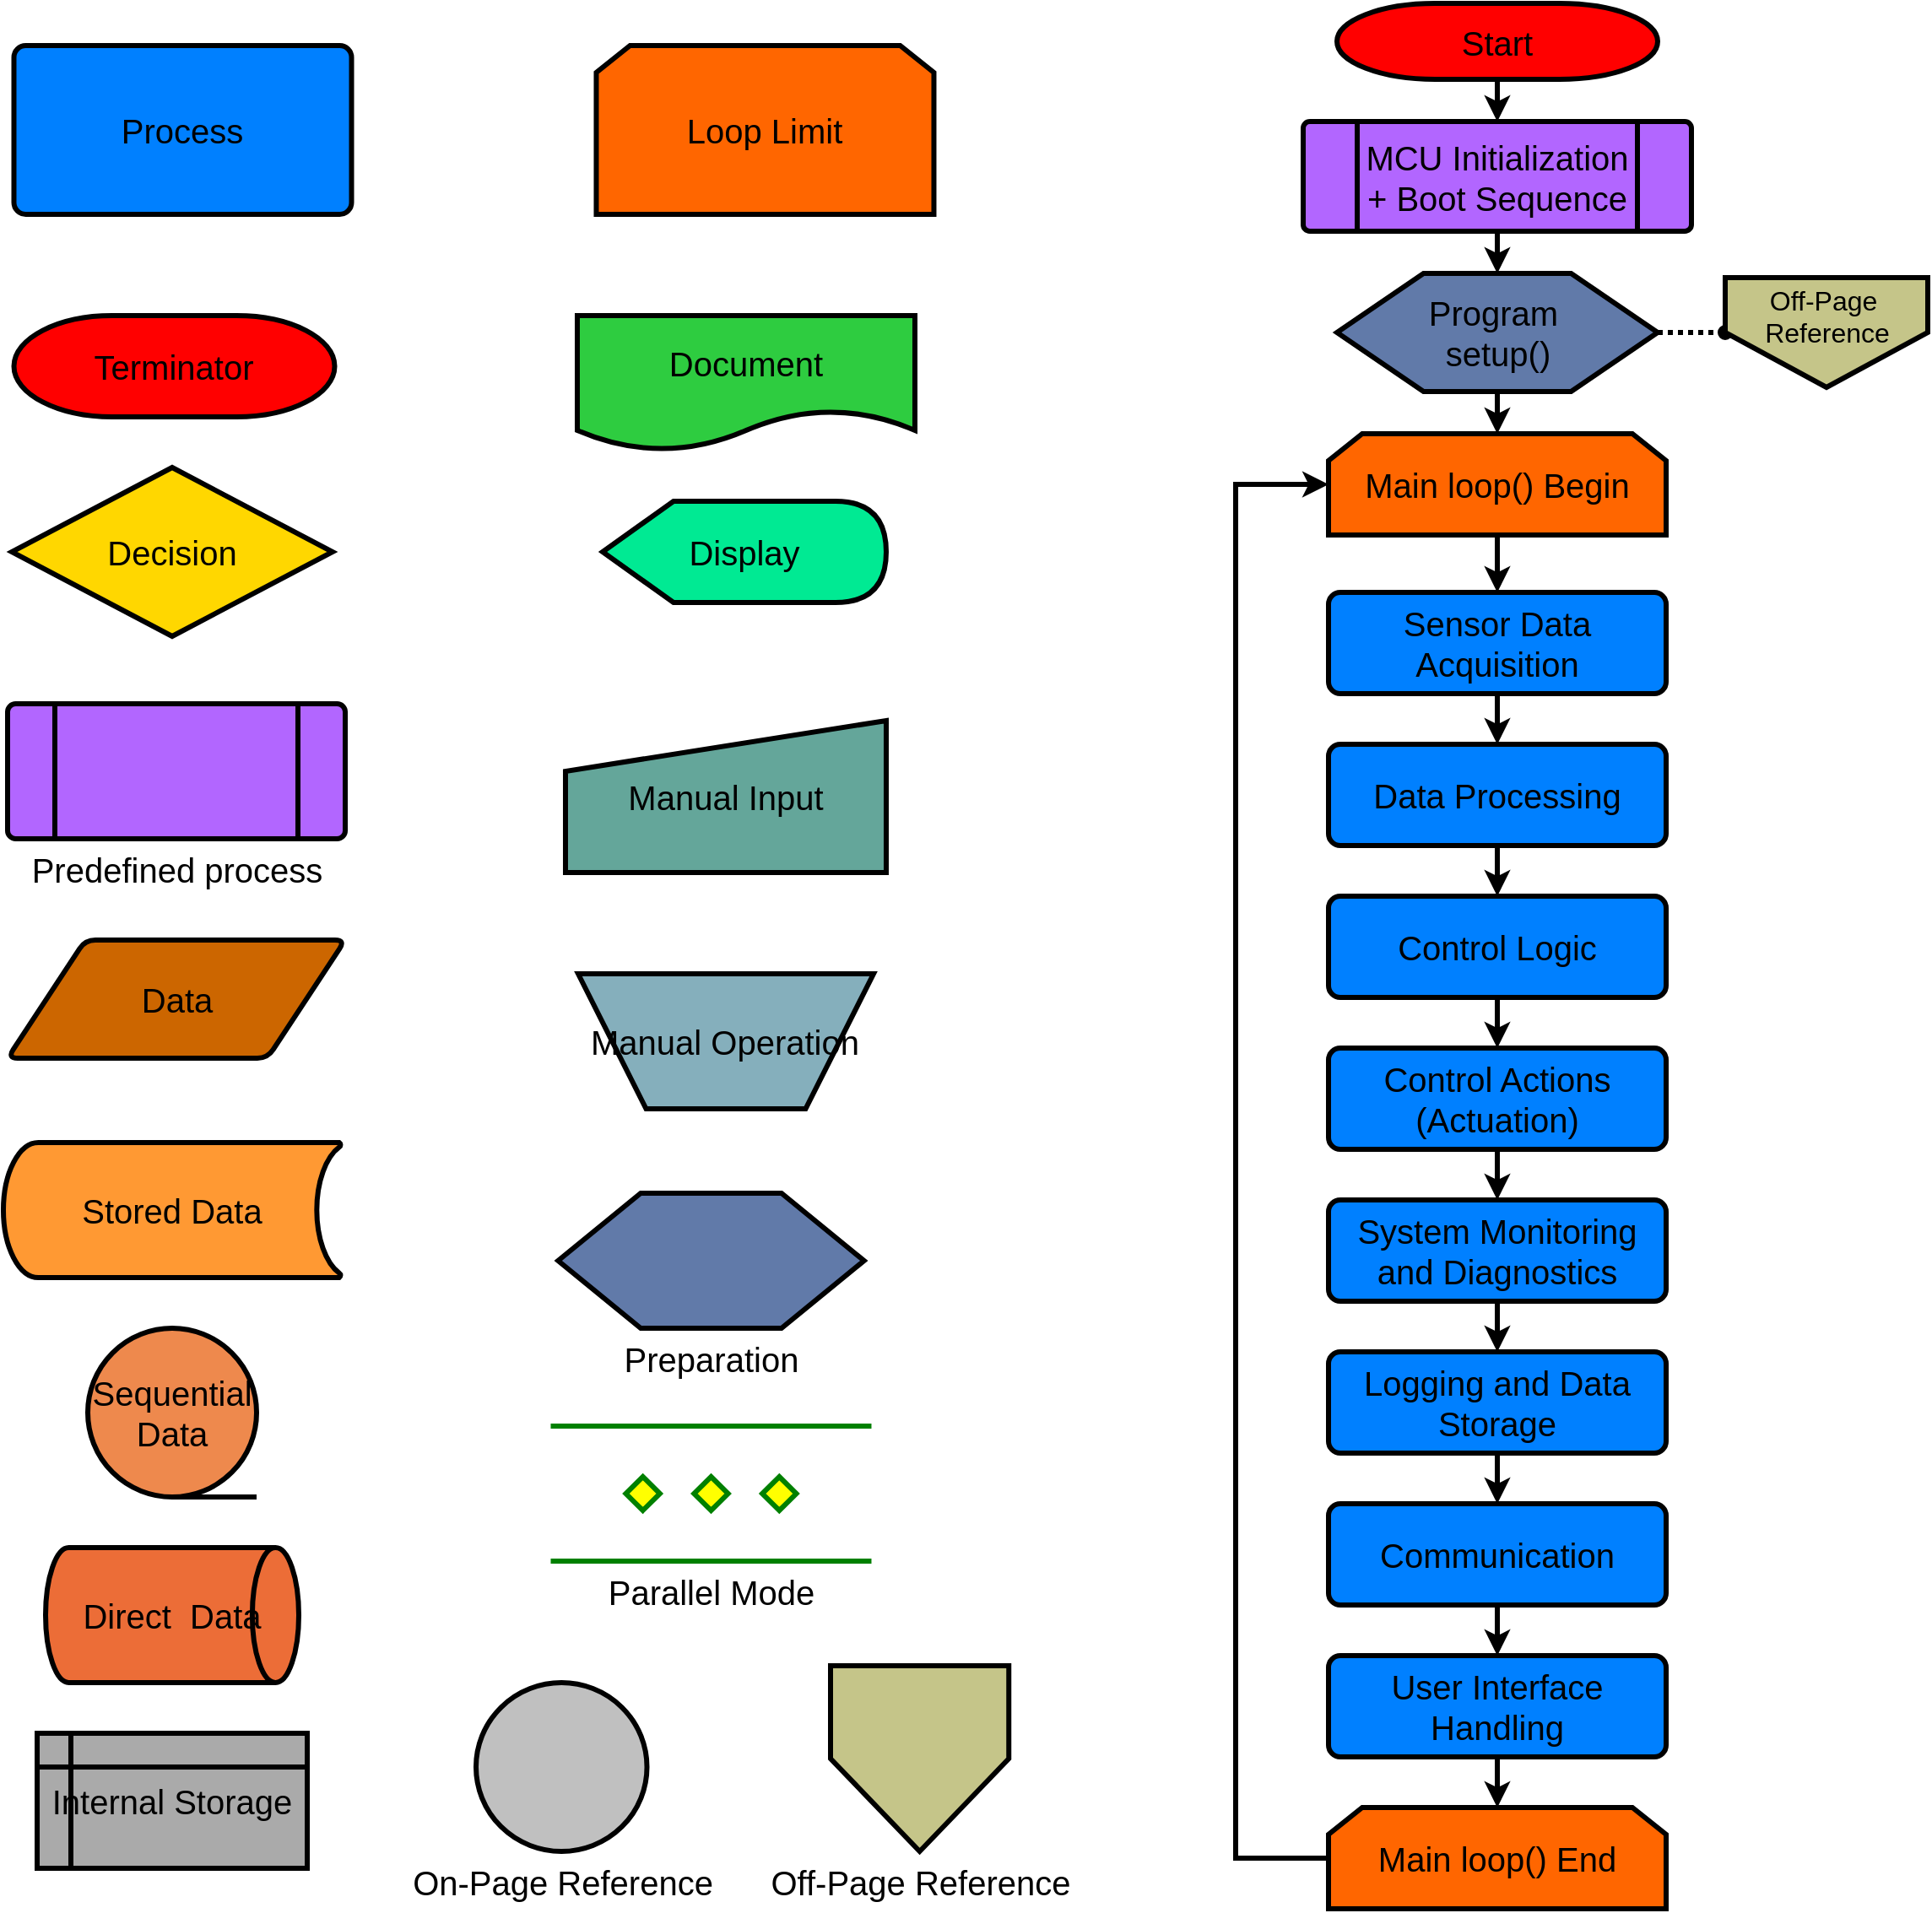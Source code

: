 <mxfile version="24.4.3" type="github">
  <diagram id="C5RBs43oDa-KdzZeNtuy" name="Page-1">
    <mxGraphModel dx="3434" dy="1356" grid="1" gridSize="10" guides="1" tooltips="1" connect="1" arrows="1" fold="1" page="1" pageScale="1" pageWidth="827" pageHeight="1169" math="0" shadow="0">
      <root>
        <mxCell id="WIyWlLk6GJQsqaUBKTNV-0" />
        <mxCell id="WIyWlLk6GJQsqaUBKTNV-1" parent="WIyWlLk6GJQsqaUBKTNV-0" />
        <mxCell id="PVl7Sja935Xg6KJZl59h-0" value="Process" style="rounded=1;whiteSpace=wrap;html=1;absoluteArcSize=1;arcSize=14;strokeWidth=3;fillColor=#0080ff;fontSize=20;" vertex="1" parent="WIyWlLk6GJQsqaUBKTNV-1">
          <mxGeometry x="-693.75" y="45" width="200" height="100" as="geometry" />
        </mxCell>
        <mxCell id="PVl7Sja935Xg6KJZl59h-1" value="&lt;div style=&quot;font-size: 20px;&quot;&gt;Terminator&lt;/div&gt;" style="strokeWidth=3;html=1;shape=mxgraph.flowchart.terminator;whiteSpace=wrap;fillColor=#ff0000;fillStyle=auto;fontSize=20;" vertex="1" parent="WIyWlLk6GJQsqaUBKTNV-1">
          <mxGeometry x="-693.75" y="205" width="190" height="60" as="geometry" />
        </mxCell>
        <mxCell id="PVl7Sja935Xg6KJZl59h-2" value="Decision" style="strokeWidth=3;html=1;shape=mxgraph.flowchart.decision;whiteSpace=wrap;fillColor=#FFD700;fontSize=20;" vertex="1" parent="WIyWlLk6GJQsqaUBKTNV-1">
          <mxGeometry x="-695" y="295" width="190" height="100" as="geometry" />
        </mxCell>
        <mxCell id="PVl7Sja935Xg6KJZl59h-3" value="Document" style="shape=document;whiteSpace=wrap;html=1;boundedLbl=1;fillColor=#2ECC40;fontSize=20;strokeWidth=3;" vertex="1" parent="WIyWlLk6GJQsqaUBKTNV-1">
          <mxGeometry x="-360.01" y="205" width="200" height="80" as="geometry" />
        </mxCell>
        <mxCell id="PVl7Sja935Xg6KJZl59h-4" value="Predefined process" style="verticalLabelPosition=bottom;verticalAlign=top;html=1;shape=process;whiteSpace=wrap;rounded=1;size=0.14;arcSize=6;fillColor=#B266FF;fontSize=20;strokeWidth=3;" vertex="1" parent="WIyWlLk6GJQsqaUBKTNV-1">
          <mxGeometry x="-697.5" y="435" width="200" height="80" as="geometry" />
        </mxCell>
        <mxCell id="PVl7Sja935Xg6KJZl59h-5" value="Data" style="shape=parallelogram;html=1;strokeWidth=3;perimeter=parallelogramPerimeter;whiteSpace=wrap;rounded=1;arcSize=12;size=0.23;fillColor=#CC6600;fontSize=20;" vertex="1" parent="WIyWlLk6GJQsqaUBKTNV-1">
          <mxGeometry x="-697.5" y="575" width="200" height="70" as="geometry" />
        </mxCell>
        <mxCell id="PVl7Sja935Xg6KJZl59h-6" value="Stored Data" style="strokeWidth=3;html=1;shape=mxgraph.flowchart.stored_data;whiteSpace=wrap;fillColor=#FF9933;fontSize=20;" vertex="1" parent="WIyWlLk6GJQsqaUBKTNV-1">
          <mxGeometry x="-700" y="695" width="200" height="80" as="geometry" />
        </mxCell>
        <mxCell id="PVl7Sja935Xg6KJZl59h-7" value="Internal Storage" style="shape=internalStorage;whiteSpace=wrap;html=1;backgroundOutline=1;fillColor=#AAAAAA;fontSize=20;strokeWidth=3;" vertex="1" parent="WIyWlLk6GJQsqaUBKTNV-1">
          <mxGeometry x="-680" y="1045" width="160" height="80" as="geometry" />
        </mxCell>
        <mxCell id="PVl7Sja935Xg6KJZl59h-8" value="Direct&amp;nbsp; Data" style="strokeWidth=3;html=1;shape=mxgraph.flowchart.direct_data;whiteSpace=wrap;fillColor=#ec6d37;fontSize=20;" vertex="1" parent="WIyWlLk6GJQsqaUBKTNV-1">
          <mxGeometry x="-675" y="935" width="150" height="80" as="geometry" />
        </mxCell>
        <mxCell id="PVl7Sja935Xg6KJZl59h-9" value="Manual Input" style="shape=manualInput;whiteSpace=wrap;html=1;fillColor=#64A69A;fontSize=20;strokeWidth=3;" vertex="1" parent="WIyWlLk6GJQsqaUBKTNV-1">
          <mxGeometry x="-367.01" y="445" width="190" height="90" as="geometry" />
        </mxCell>
        <mxCell id="PVl7Sja935Xg6KJZl59h-10" value="Display" style="shape=display;whiteSpace=wrap;html=1;fillColor=#00ea93;fontSize=20;strokeWidth=3;" vertex="1" parent="WIyWlLk6GJQsqaUBKTNV-1">
          <mxGeometry x="-345.01" y="315" width="168" height="60" as="geometry" />
        </mxCell>
        <mxCell id="PVl7Sja935Xg6KJZl59h-11" value="Manual Operation" style="verticalLabelPosition=middle;verticalAlign=middle;html=1;shape=trapezoid;perimeter=trapezoidPerimeter;whiteSpace=wrap;size=0.23;arcSize=10;flipV=1;labelPosition=center;align=center;fillColor=#85afbc;fontSize=20;strokeWidth=3;" vertex="1" parent="WIyWlLk6GJQsqaUBKTNV-1">
          <mxGeometry x="-359.51" y="595" width="175" height="80" as="geometry" />
        </mxCell>
        <mxCell id="PVl7Sja935Xg6KJZl59h-12" value="Preparation" style="verticalLabelPosition=bottom;verticalAlign=top;html=1;shape=hexagon;perimeter=hexagonPerimeter2;arcSize=6;size=0.27;fillColor=#617aa9;fontSize=20;strokeWidth=3;" vertex="1" parent="WIyWlLk6GJQsqaUBKTNV-1">
          <mxGeometry x="-371.38" y="725" width="181.25" height="80" as="geometry" />
        </mxCell>
        <mxCell id="PVl7Sja935Xg6KJZl59h-13" value="Parallel Mode" style="verticalLabelPosition=bottom;verticalAlign=top;html=1;shape=mxgraph.flowchart.parallel_mode;pointerEvents=1;strokeWidth=3;strokeColor=#008000;fontSize=20;" vertex="1" parent="WIyWlLk6GJQsqaUBKTNV-1">
          <mxGeometry x="-375.76" y="863" width="190" height="80" as="geometry" />
        </mxCell>
        <mxCell id="PVl7Sja935Xg6KJZl59h-15" value="On-Page Reference" style="verticalLabelPosition=bottom;verticalAlign=top;html=1;shape=mxgraph.flowchart.on-page_reference;fillColor=#c0c0c0;fontSize=20;strokeWidth=3;" vertex="1" parent="WIyWlLk6GJQsqaUBKTNV-1">
          <mxGeometry x="-420" y="1015" width="101.25" height="100" as="geometry" />
        </mxCell>
        <mxCell id="PVl7Sja935Xg6KJZl59h-16" value="Off-Page Reference" style="verticalLabelPosition=bottom;verticalAlign=top;html=1;shape=offPageConnector;rounded=0;size=0.5;fillColor=#c5c589;fontSize=20;strokeWidth=3;" vertex="1" parent="WIyWlLk6GJQsqaUBKTNV-1">
          <mxGeometry x="-210" y="1005" width="105.62" height="110" as="geometry" />
        </mxCell>
        <mxCell id="PVl7Sja935Xg6KJZl59h-17" value="Sequential &lt;br style=&quot;font-size: 20px;&quot;&gt;Data" style="strokeWidth=3;html=1;shape=mxgraph.flowchart.sequential_data;whiteSpace=wrap;fillColor=#EE894D;fontSize=20;" vertex="1" parent="WIyWlLk6GJQsqaUBKTNV-1">
          <mxGeometry x="-650" y="805" width="100" height="100" as="geometry" />
        </mxCell>
        <mxCell id="PVl7Sja935Xg6KJZl59h-20" value="" style="edgeStyle=orthogonalEdgeStyle;rounded=0;orthogonalLoop=1;jettySize=auto;html=1;strokeWidth=3;" edge="1" parent="WIyWlLk6GJQsqaUBKTNV-1" source="PVl7Sja935Xg6KJZl59h-18" target="PVl7Sja935Xg6KJZl59h-19">
          <mxGeometry relative="1" as="geometry" />
        </mxCell>
        <mxCell id="PVl7Sja935Xg6KJZl59h-18" value="Start" style="strokeWidth=3;html=1;shape=mxgraph.flowchart.terminator;whiteSpace=wrap;fillColor=#ff0000;fillStyle=auto;fontSize=20;" vertex="1" parent="WIyWlLk6GJQsqaUBKTNV-1">
          <mxGeometry x="90" y="20" width="190" height="45" as="geometry" />
        </mxCell>
        <mxCell id="PVl7Sja935Xg6KJZl59h-33" value="" style="edgeStyle=orthogonalEdgeStyle;rounded=0;orthogonalLoop=1;jettySize=auto;html=1;strokeWidth=3;" edge="1" parent="WIyWlLk6GJQsqaUBKTNV-1" source="PVl7Sja935Xg6KJZl59h-19" target="PVl7Sja935Xg6KJZl59h-32">
          <mxGeometry relative="1" as="geometry" />
        </mxCell>
        <mxCell id="PVl7Sja935Xg6KJZl59h-19" value="MCU Initialization + Boot Sequence" style="verticalLabelPosition=middle;verticalAlign=middle;html=1;shape=process;whiteSpace=wrap;rounded=1;size=0.14;arcSize=6;fillColor=#B266FF;fontSize=20;strokeWidth=3;labelPosition=center;align=center;" vertex="1" parent="WIyWlLk6GJQsqaUBKTNV-1">
          <mxGeometry x="70" y="90" width="230" height="65" as="geometry" />
        </mxCell>
        <mxCell id="PVl7Sja935Xg6KJZl59h-23" value="Loop Limit" style="shape=loopLimit;whiteSpace=wrap;html=1;fillColor=#ff6600;fontSize=20;strokeWidth=3;" vertex="1" parent="WIyWlLk6GJQsqaUBKTNV-1">
          <mxGeometry x="-348.76" y="45" width="200" height="100" as="geometry" />
        </mxCell>
        <mxCell id="PVl7Sja935Xg6KJZl59h-58" value="" style="edgeStyle=orthogonalEdgeStyle;rounded=0;orthogonalLoop=1;jettySize=auto;html=1;strokeWidth=3;" edge="1" parent="WIyWlLk6GJQsqaUBKTNV-1" source="PVl7Sja935Xg6KJZl59h-24" target="PVl7Sja935Xg6KJZl59h-28">
          <mxGeometry relative="1" as="geometry" />
        </mxCell>
        <mxCell id="PVl7Sja935Xg6KJZl59h-24" value="Main loop() Begin" style="shape=loopLimit;whiteSpace=wrap;html=1;fillColor=#ff6600;fontSize=20;strokeWidth=3;" vertex="1" parent="WIyWlLk6GJQsqaUBKTNV-1">
          <mxGeometry x="85" y="275" width="200" height="60" as="geometry" />
        </mxCell>
        <mxCell id="PVl7Sja935Xg6KJZl59h-27" style="edgeStyle=elbowEdgeStyle;rounded=0;orthogonalLoop=1;jettySize=auto;html=1;entryX=0;entryY=0.5;entryDx=0;entryDy=0;exitX=0;exitY=0.5;exitDx=0;exitDy=0;strokeWidth=3;" edge="1" parent="WIyWlLk6GJQsqaUBKTNV-1" source="PVl7Sja935Xg6KJZl59h-26" target="PVl7Sja935Xg6KJZl59h-24">
          <mxGeometry relative="1" as="geometry">
            <Array as="points">
              <mxPoint x="30" y="709" />
            </Array>
          </mxGeometry>
        </mxCell>
        <mxCell id="PVl7Sja935Xg6KJZl59h-26" value="Main loop() End" style="shape=loopLimit;whiteSpace=wrap;html=1;fillColor=#ff6600;fontSize=20;strokeWidth=3;" vertex="1" parent="WIyWlLk6GJQsqaUBKTNV-1">
          <mxGeometry x="85" y="1089" width="200" height="60" as="geometry" />
        </mxCell>
        <mxCell id="PVl7Sja935Xg6KJZl59h-59" value="" style="edgeStyle=orthogonalEdgeStyle;rounded=0;orthogonalLoop=1;jettySize=auto;html=1;strokeWidth=3;" edge="1" parent="WIyWlLk6GJQsqaUBKTNV-1" source="PVl7Sja935Xg6KJZl59h-28" target="PVl7Sja935Xg6KJZl59h-51">
          <mxGeometry relative="1" as="geometry" />
        </mxCell>
        <mxCell id="PVl7Sja935Xg6KJZl59h-28" value="Sensor Data Acquisition" style="rounded=1;whiteSpace=wrap;html=1;absoluteArcSize=1;arcSize=14;strokeWidth=3;fillColor=#0080ff;fontSize=20;" vertex="1" parent="WIyWlLk6GJQsqaUBKTNV-1">
          <mxGeometry x="85" y="369" width="200" height="60" as="geometry" />
        </mxCell>
        <mxCell id="PVl7Sja935Xg6KJZl59h-34" value="" style="edgeStyle=orthogonalEdgeStyle;rounded=0;orthogonalLoop=1;jettySize=auto;html=1;strokeWidth=3;" edge="1" parent="WIyWlLk6GJQsqaUBKTNV-1" source="PVl7Sja935Xg6KJZl59h-32" target="PVl7Sja935Xg6KJZl59h-24">
          <mxGeometry relative="1" as="geometry" />
        </mxCell>
        <mxCell id="PVl7Sja935Xg6KJZl59h-73" value="" style="edgeStyle=orthogonalEdgeStyle;rounded=0;orthogonalLoop=1;jettySize=auto;html=1;strokeWidth=3;endArrow=oval;endFill=1;dashed=1;dashPattern=1 1;" edge="1" parent="WIyWlLk6GJQsqaUBKTNV-1" source="PVl7Sja935Xg6KJZl59h-32" target="PVl7Sja935Xg6KJZl59h-72">
          <mxGeometry relative="1" as="geometry" />
        </mxCell>
        <mxCell id="PVl7Sja935Xg6KJZl59h-32" value="&lt;div&gt;Program&amp;nbsp;&lt;/div&gt;&lt;div&gt;setup()&lt;/div&gt;" style="verticalLabelPosition=middle;verticalAlign=middle;html=1;shape=hexagon;perimeter=hexagonPerimeter2;arcSize=6;size=0.27;fillColor=#617aa9;fontSize=20;strokeWidth=3;labelPosition=center;align=center;" vertex="1" parent="WIyWlLk6GJQsqaUBKTNV-1">
          <mxGeometry x="90" y="180" width="190" height="70" as="geometry" />
        </mxCell>
        <mxCell id="PVl7Sja935Xg6KJZl59h-60" value="" style="edgeStyle=orthogonalEdgeStyle;rounded=0;orthogonalLoop=1;jettySize=auto;html=1;strokeWidth=3;" edge="1" parent="WIyWlLk6GJQsqaUBKTNV-1" source="PVl7Sja935Xg6KJZl59h-51" target="PVl7Sja935Xg6KJZl59h-52">
          <mxGeometry relative="1" as="geometry" />
        </mxCell>
        <mxCell id="PVl7Sja935Xg6KJZl59h-51" value="Data Processing" style="rounded=1;whiteSpace=wrap;html=1;absoluteArcSize=1;arcSize=14;strokeWidth=3;fillColor=#0080ff;fontSize=20;" vertex="1" parent="WIyWlLk6GJQsqaUBKTNV-1">
          <mxGeometry x="85" y="459" width="200" height="60" as="geometry" />
        </mxCell>
        <mxCell id="PVl7Sja935Xg6KJZl59h-61" value="" style="edgeStyle=orthogonalEdgeStyle;rounded=0;orthogonalLoop=1;jettySize=auto;html=1;strokeWidth=3;" edge="1" parent="WIyWlLk6GJQsqaUBKTNV-1" source="PVl7Sja935Xg6KJZl59h-52" target="PVl7Sja935Xg6KJZl59h-53">
          <mxGeometry relative="1" as="geometry" />
        </mxCell>
        <mxCell id="PVl7Sja935Xg6KJZl59h-52" value="Control Logic" style="rounded=1;whiteSpace=wrap;html=1;absoluteArcSize=1;arcSize=14;strokeWidth=3;fillColor=#0080ff;fontSize=20;" vertex="1" parent="WIyWlLk6GJQsqaUBKTNV-1">
          <mxGeometry x="85" y="549" width="200" height="60" as="geometry" />
        </mxCell>
        <mxCell id="PVl7Sja935Xg6KJZl59h-62" value="" style="edgeStyle=orthogonalEdgeStyle;rounded=0;orthogonalLoop=1;jettySize=auto;html=1;entryX=0.5;entryY=0;entryDx=0;entryDy=0;strokeWidth=3;" edge="1" parent="WIyWlLk6GJQsqaUBKTNV-1" source="PVl7Sja935Xg6KJZl59h-53" target="PVl7Sja935Xg6KJZl59h-54">
          <mxGeometry relative="1" as="geometry" />
        </mxCell>
        <mxCell id="PVl7Sja935Xg6KJZl59h-53" value="Control Actions (Actuation)" style="rounded=1;whiteSpace=wrap;html=1;absoluteArcSize=1;arcSize=14;strokeWidth=3;fillColor=#0080ff;fontSize=20;" vertex="1" parent="WIyWlLk6GJQsqaUBKTNV-1">
          <mxGeometry x="85" y="639" width="200" height="60" as="geometry" />
        </mxCell>
        <mxCell id="PVl7Sja935Xg6KJZl59h-67" style="edgeStyle=orthogonalEdgeStyle;rounded=0;orthogonalLoop=1;jettySize=auto;html=1;entryX=0.5;entryY=0;entryDx=0;entryDy=0;strokeWidth=3;" edge="1" parent="WIyWlLk6GJQsqaUBKTNV-1" source="PVl7Sja935Xg6KJZl59h-54" target="PVl7Sja935Xg6KJZl59h-55">
          <mxGeometry relative="1" as="geometry" />
        </mxCell>
        <mxCell id="PVl7Sja935Xg6KJZl59h-54" value="System Monitoring and Diagnostics" style="rounded=1;whiteSpace=wrap;html=1;absoluteArcSize=1;arcSize=14;strokeWidth=3;fillColor=#0080ff;fontSize=20;" vertex="1" parent="WIyWlLk6GJQsqaUBKTNV-1">
          <mxGeometry x="85" y="729" width="200" height="60" as="geometry" />
        </mxCell>
        <mxCell id="PVl7Sja935Xg6KJZl59h-65" style="edgeStyle=orthogonalEdgeStyle;rounded=0;orthogonalLoop=1;jettySize=auto;html=1;entryX=0.5;entryY=0;entryDx=0;entryDy=0;strokeWidth=3;" edge="1" parent="WIyWlLk6GJQsqaUBKTNV-1" source="PVl7Sja935Xg6KJZl59h-55" target="PVl7Sja935Xg6KJZl59h-56">
          <mxGeometry relative="1" as="geometry" />
        </mxCell>
        <mxCell id="PVl7Sja935Xg6KJZl59h-55" value="Logging and Data Storage" style="rounded=1;whiteSpace=wrap;html=1;absoluteArcSize=1;arcSize=14;strokeWidth=3;fillColor=#0080ff;fontSize=20;" vertex="1" parent="WIyWlLk6GJQsqaUBKTNV-1">
          <mxGeometry x="85" y="819" width="200" height="60" as="geometry" />
        </mxCell>
        <mxCell id="PVl7Sja935Xg6KJZl59h-66" value="" style="edgeStyle=orthogonalEdgeStyle;rounded=0;orthogonalLoop=1;jettySize=auto;html=1;strokeWidth=3;" edge="1" parent="WIyWlLk6GJQsqaUBKTNV-1" source="PVl7Sja935Xg6KJZl59h-56" target="PVl7Sja935Xg6KJZl59h-57">
          <mxGeometry relative="1" as="geometry" />
        </mxCell>
        <mxCell id="PVl7Sja935Xg6KJZl59h-56" value="Communication" style="rounded=1;whiteSpace=wrap;html=1;absoluteArcSize=1;arcSize=14;strokeWidth=3;fillColor=#0080ff;fontSize=20;" vertex="1" parent="WIyWlLk6GJQsqaUBKTNV-1">
          <mxGeometry x="85" y="909" width="200" height="60" as="geometry" />
        </mxCell>
        <mxCell id="PVl7Sja935Xg6KJZl59h-68" value="" style="edgeStyle=orthogonalEdgeStyle;rounded=0;orthogonalLoop=1;jettySize=auto;html=1;strokeWidth=3;" edge="1" parent="WIyWlLk6GJQsqaUBKTNV-1" source="PVl7Sja935Xg6KJZl59h-57" target="PVl7Sja935Xg6KJZl59h-26">
          <mxGeometry relative="1" as="geometry" />
        </mxCell>
        <mxCell id="PVl7Sja935Xg6KJZl59h-57" value="User Interface Handling" style="rounded=1;whiteSpace=wrap;html=1;absoluteArcSize=1;arcSize=14;strokeWidth=3;fillColor=#0080ff;fontSize=20;" vertex="1" parent="WIyWlLk6GJQsqaUBKTNV-1">
          <mxGeometry x="85" y="999" width="200" height="60" as="geometry" />
        </mxCell>
        <mxCell id="PVl7Sja935Xg6KJZl59h-72" value="&lt;div style=&quot;font-size: 16px;&quot;&gt;&lt;font style=&quot;font-size: 16px;&quot;&gt;Off-Page&amp;nbsp;&lt;/font&gt;&lt;/div&gt;&lt;div style=&quot;font-size: 16px;&quot;&gt;&lt;font style=&quot;font-size: 16px;&quot;&gt;Reference&lt;/font&gt;&lt;/div&gt;&lt;div style=&quot;font-size: 16px;&quot;&gt;&lt;font style=&quot;font-size: 16px;&quot;&gt;&lt;br&gt;&lt;/font&gt;&lt;/div&gt;" style="verticalLabelPosition=middle;verticalAlign=middle;html=1;shape=offPageConnector;rounded=0;size=0.5;fillColor=#c5c589;fontSize=20;strokeWidth=3;labelPosition=center;align=center;" vertex="1" parent="WIyWlLk6GJQsqaUBKTNV-1">
          <mxGeometry x="320" y="182.5" width="120" height="65" as="geometry" />
        </mxCell>
      </root>
    </mxGraphModel>
  </diagram>
</mxfile>
